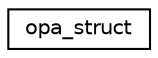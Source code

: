 digraph "Graphical Class Hierarchy"
{
  edge [fontname="Helvetica",fontsize="10",labelfontname="Helvetica",labelfontsize="10"];
  node [fontname="Helvetica",fontsize="10",shape=record];
  rankdir="LR";
  Node1 [label="opa_struct",height=0.2,width=0.4,color="black", fillcolor="white", style="filled",URL="$structopa__struct.html"];
}
